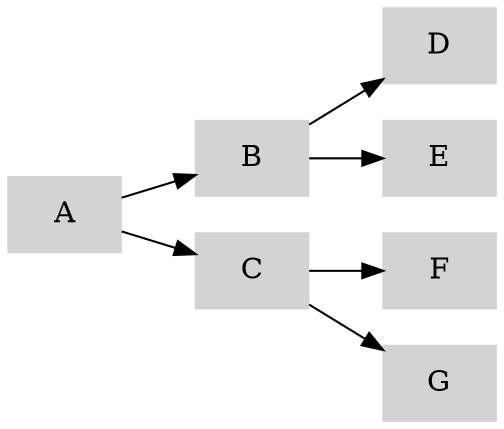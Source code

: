 digraph TreemapNote {
  rankdir=LR;
  node [shape=box, style=filled, color=lightgrey];
  A -> B;
  A -> C;
  B -> D;
  B -> E;
  C -> F;
  C -> G;
}